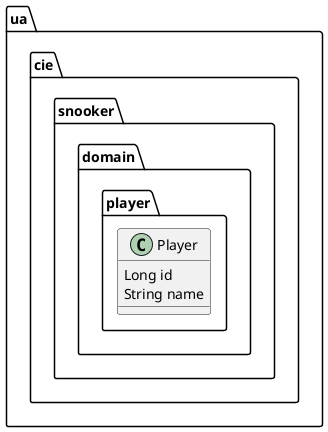 @startuml

package  ua.cie.snooker.domain.player {
    class Player {
        Long id
        String name
    }
}

@enduml